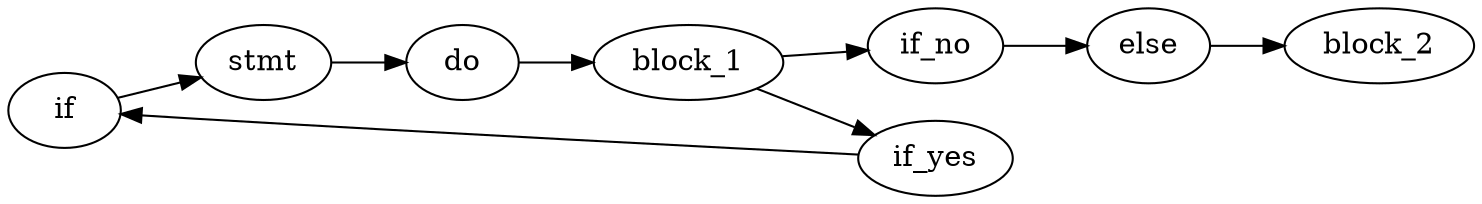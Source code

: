 digraph G {graph [layout=dot rankdir=LR]

    {if} 
        -> {stmt}
        -> {do}
        -> {block_1}

        -> {if_yes, if_no}
    {if_yes}
        -> {if}
    {if_no}
        -> {else}
        -> {block_2}

}
